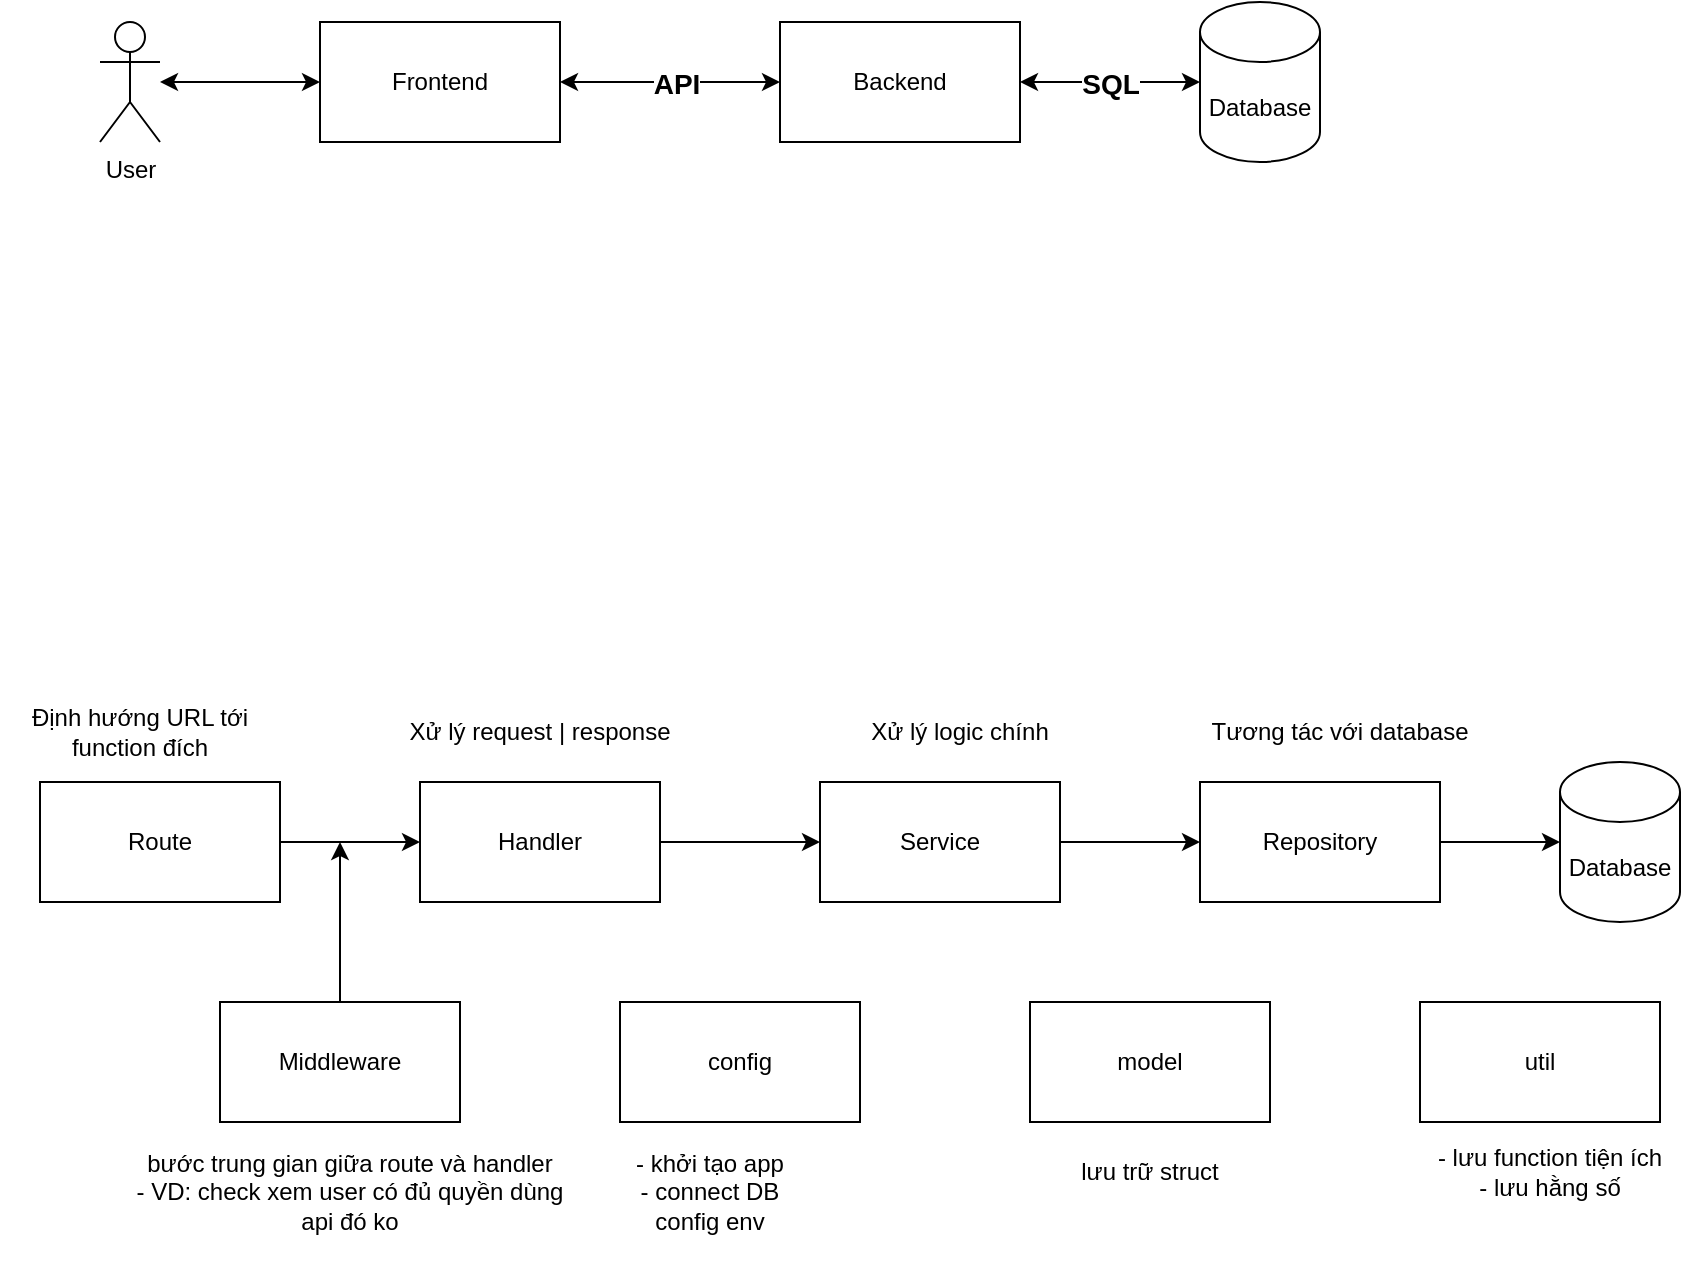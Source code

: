<mxfile version="21.6.6" type="github">
  <diagram name="Page-1" id="ShBxXhCaqOHnHYrayNLr">
    <mxGraphModel dx="880" dy="446" grid="1" gridSize="10" guides="1" tooltips="1" connect="1" arrows="1" fold="1" page="1" pageScale="1" pageWidth="850" pageHeight="1100" math="0" shadow="0">
      <root>
        <mxCell id="0" />
        <mxCell id="1" parent="0" />
        <mxCell id="1c0uXx84hDJ5PSg2ugaE-1" value="Frontend" style="rounded=0;whiteSpace=wrap;html=1;" parent="1" vertex="1">
          <mxGeometry x="160" y="140" width="120" height="60" as="geometry" />
        </mxCell>
        <mxCell id="1c0uXx84hDJ5PSg2ugaE-2" value="User" style="shape=umlActor;verticalLabelPosition=bottom;verticalAlign=top;html=1;outlineConnect=0;" parent="1" vertex="1">
          <mxGeometry x="50" y="140" width="30" height="60" as="geometry" />
        </mxCell>
        <mxCell id="1c0uXx84hDJ5PSg2ugaE-3" value="Backend" style="rounded=0;whiteSpace=wrap;html=1;" parent="1" vertex="1">
          <mxGeometry x="390" y="140" width="120" height="60" as="geometry" />
        </mxCell>
        <mxCell id="1c0uXx84hDJ5PSg2ugaE-4" value="Database" style="shape=cylinder3;whiteSpace=wrap;html=1;boundedLbl=1;backgroundOutline=1;size=15;" parent="1" vertex="1">
          <mxGeometry x="600" y="130" width="60" height="80" as="geometry" />
        </mxCell>
        <mxCell id="1c0uXx84hDJ5PSg2ugaE-5" value="" style="endArrow=classic;startArrow=classic;html=1;rounded=0;exitX=1;exitY=0.5;exitDx=0;exitDy=0;entryX=0;entryY=0.5;entryDx=0;entryDy=0;" parent="1" source="1c0uXx84hDJ5PSg2ugaE-1" target="1c0uXx84hDJ5PSg2ugaE-3" edge="1">
          <mxGeometry width="50" height="50" relative="1" as="geometry">
            <mxPoint x="400" y="260" as="sourcePoint" />
            <mxPoint x="450" y="210" as="targetPoint" />
          </mxGeometry>
        </mxCell>
        <mxCell id="1c0uXx84hDJ5PSg2ugaE-6" value="&lt;b&gt;&lt;font style=&quot;font-size: 14px;&quot;&gt;API&lt;/font&gt;&lt;/b&gt;" style="edgeLabel;html=1;align=center;verticalAlign=middle;resizable=0;points=[];" parent="1c0uXx84hDJ5PSg2ugaE-5" vertex="1" connectable="0">
          <mxGeometry x="0.046" y="-1" relative="1" as="geometry">
            <mxPoint as="offset" />
          </mxGeometry>
        </mxCell>
        <mxCell id="1c0uXx84hDJ5PSg2ugaE-7" value="" style="endArrow=classic;startArrow=classic;html=1;rounded=0;exitX=1;exitY=0.5;exitDx=0;exitDy=0;entryX=0;entryY=0.5;entryDx=0;entryDy=0;entryPerimeter=0;" parent="1" source="1c0uXx84hDJ5PSg2ugaE-3" target="1c0uXx84hDJ5PSg2ugaE-4" edge="1">
          <mxGeometry width="50" height="50" relative="1" as="geometry">
            <mxPoint x="400" y="260" as="sourcePoint" />
            <mxPoint x="450" y="210" as="targetPoint" />
          </mxGeometry>
        </mxCell>
        <mxCell id="1c0uXx84hDJ5PSg2ugaE-8" value="&lt;b&gt;&lt;font style=&quot;font-size: 14px;&quot;&gt;SQL&lt;/font&gt;&lt;/b&gt;" style="edgeLabel;html=1;align=center;verticalAlign=middle;resizable=0;points=[];" parent="1c0uXx84hDJ5PSg2ugaE-7" vertex="1" connectable="0">
          <mxGeometry y="-1" relative="1" as="geometry">
            <mxPoint as="offset" />
          </mxGeometry>
        </mxCell>
        <mxCell id="1c0uXx84hDJ5PSg2ugaE-9" value="" style="endArrow=classic;startArrow=classic;html=1;rounded=0;entryX=0;entryY=0.5;entryDx=0;entryDy=0;" parent="1" source="1c0uXx84hDJ5PSg2ugaE-2" target="1c0uXx84hDJ5PSg2ugaE-1" edge="1">
          <mxGeometry width="50" height="50" relative="1" as="geometry">
            <mxPoint x="400" y="260" as="sourcePoint" />
            <mxPoint x="450" y="210" as="targetPoint" />
          </mxGeometry>
        </mxCell>
        <mxCell id="1c0uXx84hDJ5PSg2ugaE-20" style="edgeStyle=orthogonalEdgeStyle;rounded=0;orthogonalLoop=1;jettySize=auto;html=1;exitX=1;exitY=0.5;exitDx=0;exitDy=0;entryX=0;entryY=0.5;entryDx=0;entryDy=0;" parent="1" source="1c0uXx84hDJ5PSg2ugaE-11" target="1c0uXx84hDJ5PSg2ugaE-13" edge="1">
          <mxGeometry relative="1" as="geometry" />
        </mxCell>
        <mxCell id="1c0uXx84hDJ5PSg2ugaE-11" value="Handler" style="rounded=0;whiteSpace=wrap;html=1;" parent="1" vertex="1">
          <mxGeometry x="210" y="520" width="120" height="60" as="geometry" />
        </mxCell>
        <mxCell id="1c0uXx84hDJ5PSg2ugaE-19" style="edgeStyle=orthogonalEdgeStyle;rounded=0;orthogonalLoop=1;jettySize=auto;html=1;exitX=1;exitY=0.5;exitDx=0;exitDy=0;entryX=0;entryY=0.5;entryDx=0;entryDy=0;" parent="1" source="1c0uXx84hDJ5PSg2ugaE-12" target="1c0uXx84hDJ5PSg2ugaE-11" edge="1">
          <mxGeometry relative="1" as="geometry" />
        </mxCell>
        <mxCell id="1c0uXx84hDJ5PSg2ugaE-12" value="Route" style="rounded=0;whiteSpace=wrap;html=1;" parent="1" vertex="1">
          <mxGeometry x="20" y="520" width="120" height="60" as="geometry" />
        </mxCell>
        <mxCell id="1c0uXx84hDJ5PSg2ugaE-21" style="edgeStyle=orthogonalEdgeStyle;rounded=0;orthogonalLoop=1;jettySize=auto;html=1;exitX=1;exitY=0.5;exitDx=0;exitDy=0;entryX=0;entryY=0.5;entryDx=0;entryDy=0;" parent="1" source="1c0uXx84hDJ5PSg2ugaE-13" target="1c0uXx84hDJ5PSg2ugaE-15" edge="1">
          <mxGeometry relative="1" as="geometry" />
        </mxCell>
        <mxCell id="1c0uXx84hDJ5PSg2ugaE-13" value="Service" style="rounded=0;whiteSpace=wrap;html=1;" parent="1" vertex="1">
          <mxGeometry x="410" y="520" width="120" height="60" as="geometry" />
        </mxCell>
        <mxCell id="1c0uXx84hDJ5PSg2ugaE-24" style="edgeStyle=orthogonalEdgeStyle;rounded=0;orthogonalLoop=1;jettySize=auto;html=1;exitX=0.5;exitY=0;exitDx=0;exitDy=0;" parent="1" source="1c0uXx84hDJ5PSg2ugaE-14" edge="1">
          <mxGeometry relative="1" as="geometry">
            <mxPoint x="170" y="550" as="targetPoint" />
          </mxGeometry>
        </mxCell>
        <mxCell id="1c0uXx84hDJ5PSg2ugaE-14" value="Middleware" style="rounded=0;whiteSpace=wrap;html=1;" parent="1" vertex="1">
          <mxGeometry x="110" y="630" width="120" height="60" as="geometry" />
        </mxCell>
        <mxCell id="1c0uXx84hDJ5PSg2ugaE-22" style="edgeStyle=orthogonalEdgeStyle;rounded=0;orthogonalLoop=1;jettySize=auto;html=1;exitX=1;exitY=0.5;exitDx=0;exitDy=0;entryX=0;entryY=0.5;entryDx=0;entryDy=0;entryPerimeter=0;" parent="1" source="1c0uXx84hDJ5PSg2ugaE-15" target="1c0uXx84hDJ5PSg2ugaE-18" edge="1">
          <mxGeometry relative="1" as="geometry" />
        </mxCell>
        <mxCell id="1c0uXx84hDJ5PSg2ugaE-15" value="Repository" style="rounded=0;whiteSpace=wrap;html=1;" parent="1" vertex="1">
          <mxGeometry x="600" y="520" width="120" height="60" as="geometry" />
        </mxCell>
        <mxCell id="1c0uXx84hDJ5PSg2ugaE-18" value="Database" style="shape=cylinder3;whiteSpace=wrap;html=1;boundedLbl=1;backgroundOutline=1;size=15;" parent="1" vertex="1">
          <mxGeometry x="780" y="510" width="60" height="80" as="geometry" />
        </mxCell>
        <mxCell id="sCLSvF7zabJFhdjCfbUJ-5" value="Xử lý request | response" style="text;html=1;strokeColor=none;fillColor=none;align=center;verticalAlign=middle;whiteSpace=wrap;rounded=0;" vertex="1" parent="1">
          <mxGeometry x="200" y="480" width="140" height="30" as="geometry" />
        </mxCell>
        <mxCell id="sCLSvF7zabJFhdjCfbUJ-6" value="Xử lý logic chính" style="text;html=1;strokeColor=none;fillColor=none;align=center;verticalAlign=middle;whiteSpace=wrap;rounded=0;" vertex="1" parent="1">
          <mxGeometry x="410" y="480" width="140" height="30" as="geometry" />
        </mxCell>
        <mxCell id="sCLSvF7zabJFhdjCfbUJ-7" value="Tương tác với database" style="text;html=1;strokeColor=none;fillColor=none;align=center;verticalAlign=middle;whiteSpace=wrap;rounded=0;" vertex="1" parent="1">
          <mxGeometry x="600" y="480" width="140" height="30" as="geometry" />
        </mxCell>
        <mxCell id="sCLSvF7zabJFhdjCfbUJ-8" value="bước trung gian giữa route và handler&lt;br&gt;- VD: check xem user có đủ quyền dùng api đó ko" style="text;html=1;strokeColor=none;fillColor=none;align=center;verticalAlign=middle;whiteSpace=wrap;rounded=0;" vertex="1" parent="1">
          <mxGeometry x="60" y="690" width="230" height="70" as="geometry" />
        </mxCell>
        <mxCell id="sCLSvF7zabJFhdjCfbUJ-9" value="Định hướng URL tới function đích" style="text;html=1;strokeColor=none;fillColor=none;align=center;verticalAlign=middle;whiteSpace=wrap;rounded=0;" vertex="1" parent="1">
          <mxGeometry y="480" width="140" height="30" as="geometry" />
        </mxCell>
        <mxCell id="sCLSvF7zabJFhdjCfbUJ-10" value="config" style="rounded=0;whiteSpace=wrap;html=1;" vertex="1" parent="1">
          <mxGeometry x="310" y="630" width="120" height="60" as="geometry" />
        </mxCell>
        <mxCell id="sCLSvF7zabJFhdjCfbUJ-11" value="- khởi tạo app&lt;br&gt;- connect DB&lt;br&gt;config env" style="text;html=1;strokeColor=none;fillColor=none;align=center;verticalAlign=middle;whiteSpace=wrap;rounded=0;" vertex="1" parent="1">
          <mxGeometry x="280" y="710" width="150" height="30" as="geometry" />
        </mxCell>
        <mxCell id="sCLSvF7zabJFhdjCfbUJ-12" value="lưu trữ struct" style="text;html=1;strokeColor=none;fillColor=none;align=center;verticalAlign=middle;whiteSpace=wrap;rounded=0;" vertex="1" parent="1">
          <mxGeometry x="500" y="700" width="150" height="30" as="geometry" />
        </mxCell>
        <mxCell id="sCLSvF7zabJFhdjCfbUJ-13" value="model" style="rounded=0;whiteSpace=wrap;html=1;" vertex="1" parent="1">
          <mxGeometry x="515" y="630" width="120" height="60" as="geometry" />
        </mxCell>
        <mxCell id="sCLSvF7zabJFhdjCfbUJ-14" value="util" style="rounded=0;whiteSpace=wrap;html=1;" vertex="1" parent="1">
          <mxGeometry x="710" y="630" width="120" height="60" as="geometry" />
        </mxCell>
        <mxCell id="sCLSvF7zabJFhdjCfbUJ-15" value="- lưu function tiện ích&lt;br&gt;- lưu hằng số" style="text;html=1;strokeColor=none;fillColor=none;align=center;verticalAlign=middle;whiteSpace=wrap;rounded=0;" vertex="1" parent="1">
          <mxGeometry x="700" y="700" width="150" height="30" as="geometry" />
        </mxCell>
      </root>
    </mxGraphModel>
  </diagram>
</mxfile>
